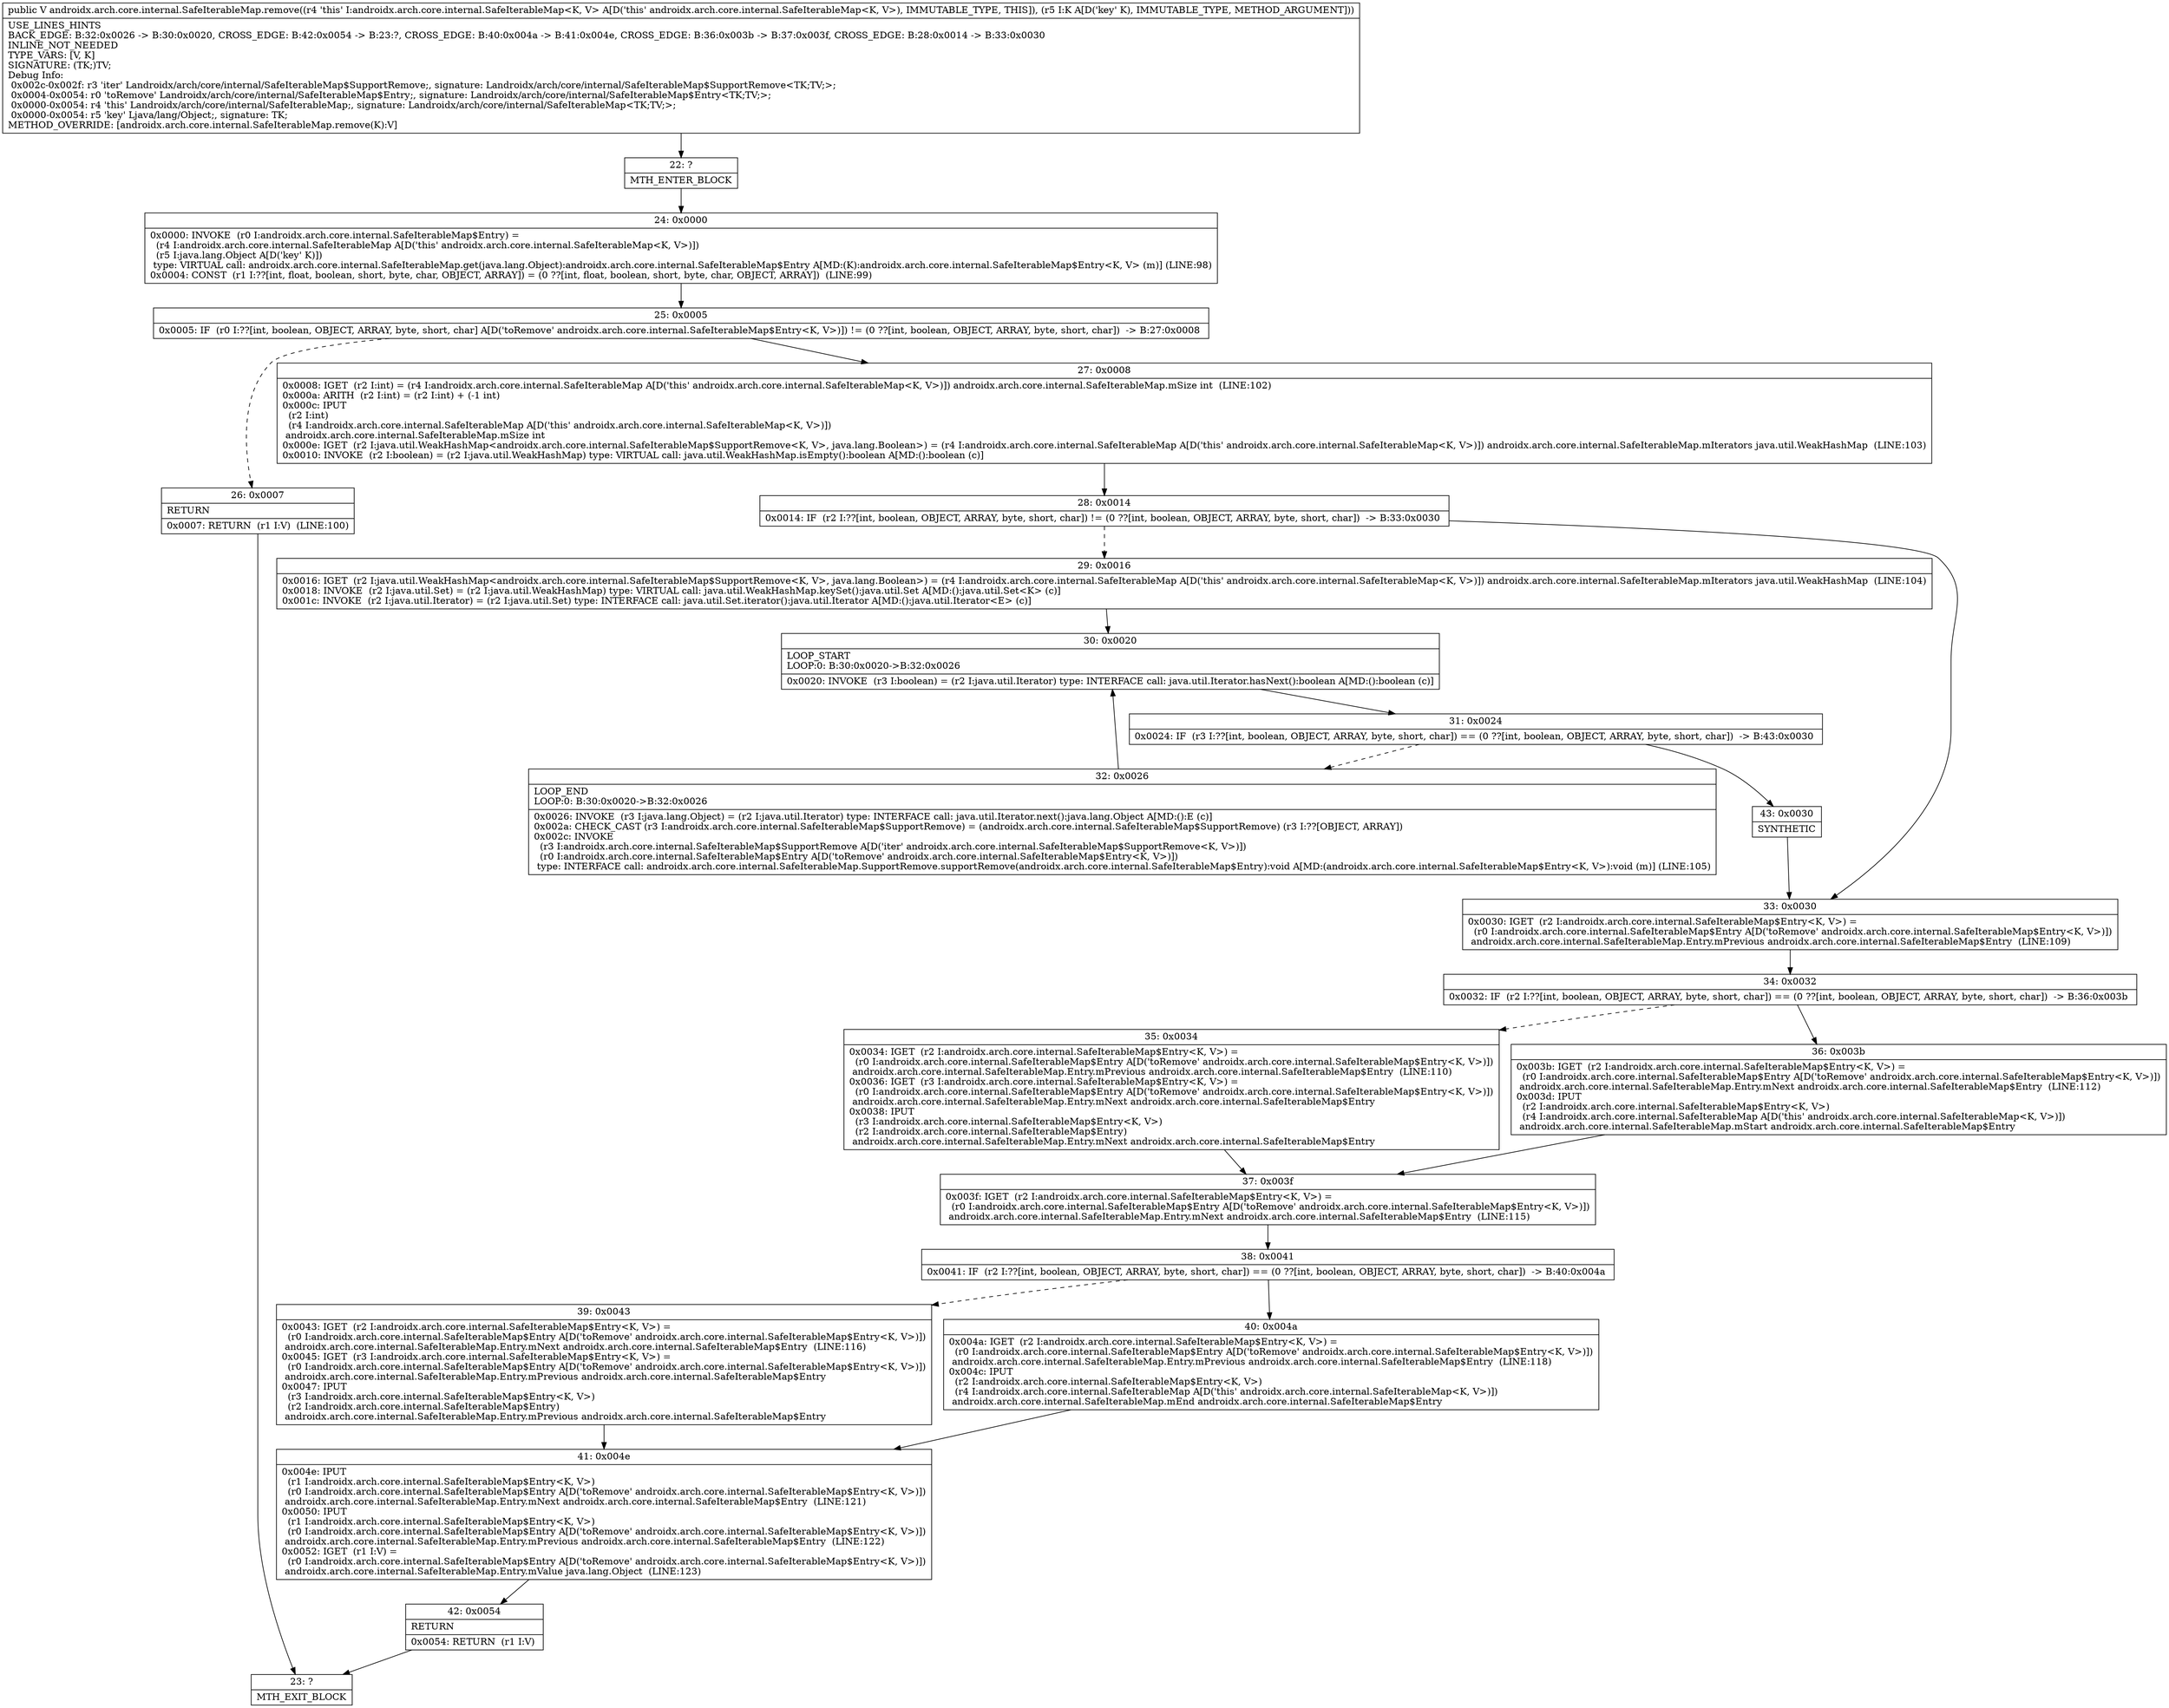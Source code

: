 digraph "CFG forandroidx.arch.core.internal.SafeIterableMap.remove(Ljava\/lang\/Object;)Ljava\/lang\/Object;" {
Node_22 [shape=record,label="{22\:\ ?|MTH_ENTER_BLOCK\l}"];
Node_24 [shape=record,label="{24\:\ 0x0000|0x0000: INVOKE  (r0 I:androidx.arch.core.internal.SafeIterableMap$Entry) = \l  (r4 I:androidx.arch.core.internal.SafeIterableMap A[D('this' androidx.arch.core.internal.SafeIterableMap\<K, V\>)])\l  (r5 I:java.lang.Object A[D('key' K)])\l type: VIRTUAL call: androidx.arch.core.internal.SafeIterableMap.get(java.lang.Object):androidx.arch.core.internal.SafeIterableMap$Entry A[MD:(K):androidx.arch.core.internal.SafeIterableMap$Entry\<K, V\> (m)] (LINE:98)\l0x0004: CONST  (r1 I:??[int, float, boolean, short, byte, char, OBJECT, ARRAY]) = (0 ??[int, float, boolean, short, byte, char, OBJECT, ARRAY])  (LINE:99)\l}"];
Node_25 [shape=record,label="{25\:\ 0x0005|0x0005: IF  (r0 I:??[int, boolean, OBJECT, ARRAY, byte, short, char] A[D('toRemove' androidx.arch.core.internal.SafeIterableMap$Entry\<K, V\>)]) != (0 ??[int, boolean, OBJECT, ARRAY, byte, short, char])  \-\> B:27:0x0008 \l}"];
Node_26 [shape=record,label="{26\:\ 0x0007|RETURN\l|0x0007: RETURN  (r1 I:V)  (LINE:100)\l}"];
Node_23 [shape=record,label="{23\:\ ?|MTH_EXIT_BLOCK\l}"];
Node_27 [shape=record,label="{27\:\ 0x0008|0x0008: IGET  (r2 I:int) = (r4 I:androidx.arch.core.internal.SafeIterableMap A[D('this' androidx.arch.core.internal.SafeIterableMap\<K, V\>)]) androidx.arch.core.internal.SafeIterableMap.mSize int  (LINE:102)\l0x000a: ARITH  (r2 I:int) = (r2 I:int) + (\-1 int) \l0x000c: IPUT  \l  (r2 I:int)\l  (r4 I:androidx.arch.core.internal.SafeIterableMap A[D('this' androidx.arch.core.internal.SafeIterableMap\<K, V\>)])\l androidx.arch.core.internal.SafeIterableMap.mSize int \l0x000e: IGET  (r2 I:java.util.WeakHashMap\<androidx.arch.core.internal.SafeIterableMap$SupportRemove\<K, V\>, java.lang.Boolean\>) = (r4 I:androidx.arch.core.internal.SafeIterableMap A[D('this' androidx.arch.core.internal.SafeIterableMap\<K, V\>)]) androidx.arch.core.internal.SafeIterableMap.mIterators java.util.WeakHashMap  (LINE:103)\l0x0010: INVOKE  (r2 I:boolean) = (r2 I:java.util.WeakHashMap) type: VIRTUAL call: java.util.WeakHashMap.isEmpty():boolean A[MD:():boolean (c)]\l}"];
Node_28 [shape=record,label="{28\:\ 0x0014|0x0014: IF  (r2 I:??[int, boolean, OBJECT, ARRAY, byte, short, char]) != (0 ??[int, boolean, OBJECT, ARRAY, byte, short, char])  \-\> B:33:0x0030 \l}"];
Node_29 [shape=record,label="{29\:\ 0x0016|0x0016: IGET  (r2 I:java.util.WeakHashMap\<androidx.arch.core.internal.SafeIterableMap$SupportRemove\<K, V\>, java.lang.Boolean\>) = (r4 I:androidx.arch.core.internal.SafeIterableMap A[D('this' androidx.arch.core.internal.SafeIterableMap\<K, V\>)]) androidx.arch.core.internal.SafeIterableMap.mIterators java.util.WeakHashMap  (LINE:104)\l0x0018: INVOKE  (r2 I:java.util.Set) = (r2 I:java.util.WeakHashMap) type: VIRTUAL call: java.util.WeakHashMap.keySet():java.util.Set A[MD:():java.util.Set\<K\> (c)]\l0x001c: INVOKE  (r2 I:java.util.Iterator) = (r2 I:java.util.Set) type: INTERFACE call: java.util.Set.iterator():java.util.Iterator A[MD:():java.util.Iterator\<E\> (c)]\l}"];
Node_30 [shape=record,label="{30\:\ 0x0020|LOOP_START\lLOOP:0: B:30:0x0020\-\>B:32:0x0026\l|0x0020: INVOKE  (r3 I:boolean) = (r2 I:java.util.Iterator) type: INTERFACE call: java.util.Iterator.hasNext():boolean A[MD:():boolean (c)]\l}"];
Node_31 [shape=record,label="{31\:\ 0x0024|0x0024: IF  (r3 I:??[int, boolean, OBJECT, ARRAY, byte, short, char]) == (0 ??[int, boolean, OBJECT, ARRAY, byte, short, char])  \-\> B:43:0x0030 \l}"];
Node_32 [shape=record,label="{32\:\ 0x0026|LOOP_END\lLOOP:0: B:30:0x0020\-\>B:32:0x0026\l|0x0026: INVOKE  (r3 I:java.lang.Object) = (r2 I:java.util.Iterator) type: INTERFACE call: java.util.Iterator.next():java.lang.Object A[MD:():E (c)]\l0x002a: CHECK_CAST (r3 I:androidx.arch.core.internal.SafeIterableMap$SupportRemove) = (androidx.arch.core.internal.SafeIterableMap$SupportRemove) (r3 I:??[OBJECT, ARRAY]) \l0x002c: INVOKE  \l  (r3 I:androidx.arch.core.internal.SafeIterableMap$SupportRemove A[D('iter' androidx.arch.core.internal.SafeIterableMap$SupportRemove\<K, V\>)])\l  (r0 I:androidx.arch.core.internal.SafeIterableMap$Entry A[D('toRemove' androidx.arch.core.internal.SafeIterableMap$Entry\<K, V\>)])\l type: INTERFACE call: androidx.arch.core.internal.SafeIterableMap.SupportRemove.supportRemove(androidx.arch.core.internal.SafeIterableMap$Entry):void A[MD:(androidx.arch.core.internal.SafeIterableMap$Entry\<K, V\>):void (m)] (LINE:105)\l}"];
Node_43 [shape=record,label="{43\:\ 0x0030|SYNTHETIC\l}"];
Node_33 [shape=record,label="{33\:\ 0x0030|0x0030: IGET  (r2 I:androidx.arch.core.internal.SafeIterableMap$Entry\<K, V\>) = \l  (r0 I:androidx.arch.core.internal.SafeIterableMap$Entry A[D('toRemove' androidx.arch.core.internal.SafeIterableMap$Entry\<K, V\>)])\l androidx.arch.core.internal.SafeIterableMap.Entry.mPrevious androidx.arch.core.internal.SafeIterableMap$Entry  (LINE:109)\l}"];
Node_34 [shape=record,label="{34\:\ 0x0032|0x0032: IF  (r2 I:??[int, boolean, OBJECT, ARRAY, byte, short, char]) == (0 ??[int, boolean, OBJECT, ARRAY, byte, short, char])  \-\> B:36:0x003b \l}"];
Node_35 [shape=record,label="{35\:\ 0x0034|0x0034: IGET  (r2 I:androidx.arch.core.internal.SafeIterableMap$Entry\<K, V\>) = \l  (r0 I:androidx.arch.core.internal.SafeIterableMap$Entry A[D('toRemove' androidx.arch.core.internal.SafeIterableMap$Entry\<K, V\>)])\l androidx.arch.core.internal.SafeIterableMap.Entry.mPrevious androidx.arch.core.internal.SafeIterableMap$Entry  (LINE:110)\l0x0036: IGET  (r3 I:androidx.arch.core.internal.SafeIterableMap$Entry\<K, V\>) = \l  (r0 I:androidx.arch.core.internal.SafeIterableMap$Entry A[D('toRemove' androidx.arch.core.internal.SafeIterableMap$Entry\<K, V\>)])\l androidx.arch.core.internal.SafeIterableMap.Entry.mNext androidx.arch.core.internal.SafeIterableMap$Entry \l0x0038: IPUT  \l  (r3 I:androidx.arch.core.internal.SafeIterableMap$Entry\<K, V\>)\l  (r2 I:androidx.arch.core.internal.SafeIterableMap$Entry)\l androidx.arch.core.internal.SafeIterableMap.Entry.mNext androidx.arch.core.internal.SafeIterableMap$Entry \l}"];
Node_37 [shape=record,label="{37\:\ 0x003f|0x003f: IGET  (r2 I:androidx.arch.core.internal.SafeIterableMap$Entry\<K, V\>) = \l  (r0 I:androidx.arch.core.internal.SafeIterableMap$Entry A[D('toRemove' androidx.arch.core.internal.SafeIterableMap$Entry\<K, V\>)])\l androidx.arch.core.internal.SafeIterableMap.Entry.mNext androidx.arch.core.internal.SafeIterableMap$Entry  (LINE:115)\l}"];
Node_38 [shape=record,label="{38\:\ 0x0041|0x0041: IF  (r2 I:??[int, boolean, OBJECT, ARRAY, byte, short, char]) == (0 ??[int, boolean, OBJECT, ARRAY, byte, short, char])  \-\> B:40:0x004a \l}"];
Node_39 [shape=record,label="{39\:\ 0x0043|0x0043: IGET  (r2 I:androidx.arch.core.internal.SafeIterableMap$Entry\<K, V\>) = \l  (r0 I:androidx.arch.core.internal.SafeIterableMap$Entry A[D('toRemove' androidx.arch.core.internal.SafeIterableMap$Entry\<K, V\>)])\l androidx.arch.core.internal.SafeIterableMap.Entry.mNext androidx.arch.core.internal.SafeIterableMap$Entry  (LINE:116)\l0x0045: IGET  (r3 I:androidx.arch.core.internal.SafeIterableMap$Entry\<K, V\>) = \l  (r0 I:androidx.arch.core.internal.SafeIterableMap$Entry A[D('toRemove' androidx.arch.core.internal.SafeIterableMap$Entry\<K, V\>)])\l androidx.arch.core.internal.SafeIterableMap.Entry.mPrevious androidx.arch.core.internal.SafeIterableMap$Entry \l0x0047: IPUT  \l  (r3 I:androidx.arch.core.internal.SafeIterableMap$Entry\<K, V\>)\l  (r2 I:androidx.arch.core.internal.SafeIterableMap$Entry)\l androidx.arch.core.internal.SafeIterableMap.Entry.mPrevious androidx.arch.core.internal.SafeIterableMap$Entry \l}"];
Node_41 [shape=record,label="{41\:\ 0x004e|0x004e: IPUT  \l  (r1 I:androidx.arch.core.internal.SafeIterableMap$Entry\<K, V\>)\l  (r0 I:androidx.arch.core.internal.SafeIterableMap$Entry A[D('toRemove' androidx.arch.core.internal.SafeIterableMap$Entry\<K, V\>)])\l androidx.arch.core.internal.SafeIterableMap.Entry.mNext androidx.arch.core.internal.SafeIterableMap$Entry  (LINE:121)\l0x0050: IPUT  \l  (r1 I:androidx.arch.core.internal.SafeIterableMap$Entry\<K, V\>)\l  (r0 I:androidx.arch.core.internal.SafeIterableMap$Entry A[D('toRemove' androidx.arch.core.internal.SafeIterableMap$Entry\<K, V\>)])\l androidx.arch.core.internal.SafeIterableMap.Entry.mPrevious androidx.arch.core.internal.SafeIterableMap$Entry  (LINE:122)\l0x0052: IGET  (r1 I:V) = \l  (r0 I:androidx.arch.core.internal.SafeIterableMap$Entry A[D('toRemove' androidx.arch.core.internal.SafeIterableMap$Entry\<K, V\>)])\l androidx.arch.core.internal.SafeIterableMap.Entry.mValue java.lang.Object  (LINE:123)\l}"];
Node_42 [shape=record,label="{42\:\ 0x0054|RETURN\l|0x0054: RETURN  (r1 I:V) \l}"];
Node_40 [shape=record,label="{40\:\ 0x004a|0x004a: IGET  (r2 I:androidx.arch.core.internal.SafeIterableMap$Entry\<K, V\>) = \l  (r0 I:androidx.arch.core.internal.SafeIterableMap$Entry A[D('toRemove' androidx.arch.core.internal.SafeIterableMap$Entry\<K, V\>)])\l androidx.arch.core.internal.SafeIterableMap.Entry.mPrevious androidx.arch.core.internal.SafeIterableMap$Entry  (LINE:118)\l0x004c: IPUT  \l  (r2 I:androidx.arch.core.internal.SafeIterableMap$Entry\<K, V\>)\l  (r4 I:androidx.arch.core.internal.SafeIterableMap A[D('this' androidx.arch.core.internal.SafeIterableMap\<K, V\>)])\l androidx.arch.core.internal.SafeIterableMap.mEnd androidx.arch.core.internal.SafeIterableMap$Entry \l}"];
Node_36 [shape=record,label="{36\:\ 0x003b|0x003b: IGET  (r2 I:androidx.arch.core.internal.SafeIterableMap$Entry\<K, V\>) = \l  (r0 I:androidx.arch.core.internal.SafeIterableMap$Entry A[D('toRemove' androidx.arch.core.internal.SafeIterableMap$Entry\<K, V\>)])\l androidx.arch.core.internal.SafeIterableMap.Entry.mNext androidx.arch.core.internal.SafeIterableMap$Entry  (LINE:112)\l0x003d: IPUT  \l  (r2 I:androidx.arch.core.internal.SafeIterableMap$Entry\<K, V\>)\l  (r4 I:androidx.arch.core.internal.SafeIterableMap A[D('this' androidx.arch.core.internal.SafeIterableMap\<K, V\>)])\l androidx.arch.core.internal.SafeIterableMap.mStart androidx.arch.core.internal.SafeIterableMap$Entry \l}"];
MethodNode[shape=record,label="{public V androidx.arch.core.internal.SafeIterableMap.remove((r4 'this' I:androidx.arch.core.internal.SafeIterableMap\<K, V\> A[D('this' androidx.arch.core.internal.SafeIterableMap\<K, V\>), IMMUTABLE_TYPE, THIS]), (r5 I:K A[D('key' K), IMMUTABLE_TYPE, METHOD_ARGUMENT]))  | USE_LINES_HINTS\lBACK_EDGE: B:32:0x0026 \-\> B:30:0x0020, CROSS_EDGE: B:42:0x0054 \-\> B:23:?, CROSS_EDGE: B:40:0x004a \-\> B:41:0x004e, CROSS_EDGE: B:36:0x003b \-\> B:37:0x003f, CROSS_EDGE: B:28:0x0014 \-\> B:33:0x0030\lINLINE_NOT_NEEDED\lTYPE_VARS: [V, K]\lSIGNATURE: (TK;)TV;\lDebug Info:\l  0x002c\-0x002f: r3 'iter' Landroidx\/arch\/core\/internal\/SafeIterableMap$SupportRemove;, signature: Landroidx\/arch\/core\/internal\/SafeIterableMap$SupportRemove\<TK;TV;\>;\l  0x0004\-0x0054: r0 'toRemove' Landroidx\/arch\/core\/internal\/SafeIterableMap$Entry;, signature: Landroidx\/arch\/core\/internal\/SafeIterableMap$Entry\<TK;TV;\>;\l  0x0000\-0x0054: r4 'this' Landroidx\/arch\/core\/internal\/SafeIterableMap;, signature: Landroidx\/arch\/core\/internal\/SafeIterableMap\<TK;TV;\>;\l  0x0000\-0x0054: r5 'key' Ljava\/lang\/Object;, signature: TK;\lMETHOD_OVERRIDE: [androidx.arch.core.internal.SafeIterableMap.remove(K):V]\l}"];
MethodNode -> Node_22;Node_22 -> Node_24;
Node_24 -> Node_25;
Node_25 -> Node_26[style=dashed];
Node_25 -> Node_27;
Node_26 -> Node_23;
Node_27 -> Node_28;
Node_28 -> Node_29[style=dashed];
Node_28 -> Node_33;
Node_29 -> Node_30;
Node_30 -> Node_31;
Node_31 -> Node_32[style=dashed];
Node_31 -> Node_43;
Node_32 -> Node_30;
Node_43 -> Node_33;
Node_33 -> Node_34;
Node_34 -> Node_35[style=dashed];
Node_34 -> Node_36;
Node_35 -> Node_37;
Node_37 -> Node_38;
Node_38 -> Node_39[style=dashed];
Node_38 -> Node_40;
Node_39 -> Node_41;
Node_41 -> Node_42;
Node_42 -> Node_23;
Node_40 -> Node_41;
Node_36 -> Node_37;
}

